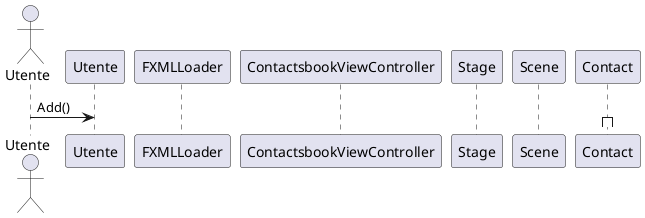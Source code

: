 @startuml
actor Utente
participant "Utente" as user
participant FXMLLoader
participant "ContactsbookViewController" as ContactsbookViewController
participant Stage
participant Scene

Utente -> user: Add()
activate Contact




@enduml
